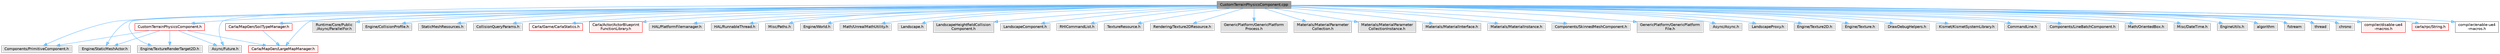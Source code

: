 digraph "CustomTerrainPhysicsComponent.cpp"
{
 // INTERACTIVE_SVG=YES
 // LATEX_PDF_SIZE
  bgcolor="transparent";
  edge [fontname=Helvetica,fontsize=10,labelfontname=Helvetica,labelfontsize=10];
  node [fontname=Helvetica,fontsize=10,shape=box,height=0.2,width=0.4];
  Node1 [id="Node000001",label="CustomTerrainPhysicsComponent.cpp",height=0.2,width=0.4,color="gray40", fillcolor="grey60", style="filled", fontcolor="black",tooltip=" "];
  Node1 -> Node2 [id="edge1_Node000001_Node000002",color="steelblue1",style="solid",tooltip=" "];
  Node2 [id="Node000002",label="CustomTerrainPhysicsComponent.h",height=0.2,width=0.4,color="red", fillcolor="#FFF0F0", style="filled",URL="$d1/d4f/CustomTerrainPhysicsComponent_8h.html",tooltip=" "];
  Node2 -> Node4 [id="edge2_Node000002_Node000004",color="steelblue1",style="solid",tooltip=" "];
  Node4 [id="Node000004",label="Components/PrimitiveComponent.h",height=0.2,width=0.4,color="grey60", fillcolor="#E0E0E0", style="filled",tooltip=" "];
  Node2 -> Node5 [id="edge3_Node000002_Node000005",color="steelblue1",style="solid",tooltip=" "];
  Node5 [id="Node000005",label="Engine/StaticMeshActor.h",height=0.2,width=0.4,color="grey60", fillcolor="#E0E0E0", style="filled",tooltip=" "];
  Node2 -> Node49 [id="edge4_Node000002_Node000049",color="steelblue1",style="solid",tooltip=" "];
  Node49 [id="Node000049",label="Engine/TextureRenderTarget2D.h",height=0.2,width=0.4,color="grey60", fillcolor="#E0E0E0", style="filled",tooltip=" "];
  Node2 -> Node50 [id="edge5_Node000002_Node000050",color="steelblue1",style="solid",tooltip=" "];
  Node50 [id="Node000050",label="Carla/MapGen/LargeMapManager.h",height=0.2,width=0.4,color="red", fillcolor="#FFF0F0", style="filled",URL="$d3/d30/LargeMapManager_8h.html",tooltip=" "];
  Node2 -> Node204 [id="edge6_Node000002_Node000204",color="steelblue1",style="solid",tooltip=" "];
  Node204 [id="Node000204",label="Async/Future.h",height=0.2,width=0.4,color="grey60", fillcolor="#E0E0E0", style="filled",tooltip=" "];
  Node1 -> Node206 [id="edge7_Node000001_Node000206",color="steelblue1",style="solid",tooltip=" "];
  Node206 [id="Node000206",label="Runtime/Core/Public\l/Async/ParallelFor.h",height=0.2,width=0.4,color="grey60", fillcolor="#E0E0E0", style="filled",tooltip=" "];
  Node1 -> Node207 [id="edge8_Node000001_Node000207",color="steelblue1",style="solid",tooltip=" "];
  Node207 [id="Node000207",label="Engine/CollisionProfile.h",height=0.2,width=0.4,color="grey60", fillcolor="#E0E0E0", style="filled",tooltip=" "];
  Node1 -> Node5 [id="edge9_Node000001_Node000005",color="steelblue1",style="solid",tooltip=" "];
  Node1 -> Node208 [id="edge10_Node000001_Node000208",color="steelblue1",style="solid",tooltip=" "];
  Node208 [id="Node000208",label="StaticMeshResources.h",height=0.2,width=0.4,color="grey60", fillcolor="#E0E0E0", style="filled",tooltip=" "];
  Node1 -> Node209 [id="edge11_Node000001_Node000209",color="steelblue1",style="solid",tooltip=" "];
  Node209 [id="Node000209",label="CollisionQueryParams.h",height=0.2,width=0.4,color="grey60", fillcolor="#E0E0E0", style="filled",tooltip=" "];
  Node1 -> Node50 [id="edge12_Node000001_Node000050",color="steelblue1",style="solid",tooltip=" "];
  Node1 -> Node210 [id="edge13_Node000001_Node000210",color="steelblue1",style="solid",tooltip=" "];
  Node210 [id="Node000210",label="Carla/Game/CarlaStatics.h",height=0.2,width=0.4,color="red", fillcolor="#FFF0F0", style="filled",URL="$d9/dc8/CarlaStatics_8h.html",tooltip=" "];
  Node1 -> Node401 [id="edge14_Node000001_Node000401",color="steelblue1",style="solid",tooltip=" "];
  Node401 [id="Node000401",label="Carla/MapGen/SoilTypeManager.h",height=0.2,width=0.4,color="red", fillcolor="#FFF0F0", style="filled",URL="$d1/dae/SoilTypeManager_8h.html",tooltip=" "];
  Node401 -> Node50 [id="edge15_Node000401_Node000050",color="steelblue1",style="solid",tooltip=" "];
  Node1 -> Node403 [id="edge16_Node000001_Node000403",color="steelblue1",style="solid",tooltip=" "];
  Node403 [id="Node000403",label="Carla/Actor/ActorBlueprint\lFunctionLibrary.h",height=0.2,width=0.4,color="red", fillcolor="#FFF0F0", style="filled",URL="$d7/dda/ActorBlueprintFunctionLibrary_8h.html",tooltip=" "];
  Node1 -> Node425 [id="edge17_Node000001_Node000425",color="steelblue1",style="solid",tooltip=" "];
  Node425 [id="Node000425",label="HAL/PlatformFilemanager.h",height=0.2,width=0.4,color="grey60", fillcolor="#E0E0E0", style="filled",tooltip=" "];
  Node1 -> Node426 [id="edge18_Node000001_Node000426",color="steelblue1",style="solid",tooltip=" "];
  Node426 [id="Node000426",label="HAL/RunnableThread.h",height=0.2,width=0.4,color="grey60", fillcolor="#E0E0E0", style="filled",tooltip=" "];
  Node1 -> Node427 [id="edge19_Node000001_Node000427",color="steelblue1",style="solid",tooltip=" "];
  Node427 [id="Node000427",label="Misc/Paths.h",height=0.2,width=0.4,color="grey60", fillcolor="#E0E0E0", style="filled",tooltip=" "];
  Node1 -> Node361 [id="edge20_Node000001_Node000361",color="steelblue1",style="solid",tooltip=" "];
  Node361 [id="Node000361",label="Engine/World.h",height=0.2,width=0.4,color="grey60", fillcolor="#E0E0E0", style="filled",tooltip=" "];
  Node1 -> Node428 [id="edge21_Node000001_Node000428",color="steelblue1",style="solid",tooltip=" "];
  Node428 [id="Node000428",label="Math/UnrealMathUtility.h",height=0.2,width=0.4,color="grey60", fillcolor="#E0E0E0", style="filled",tooltip=" "];
  Node1 -> Node429 [id="edge22_Node000001_Node000429",color="steelblue1",style="solid",tooltip=" "];
  Node429 [id="Node000429",label="Landscape.h",height=0.2,width=0.4,color="grey60", fillcolor="#E0E0E0", style="filled",tooltip=" "];
  Node1 -> Node430 [id="edge23_Node000001_Node000430",color="steelblue1",style="solid",tooltip=" "];
  Node430 [id="Node000430",label="LandscapeHeightfieldCollision\lComponent.h",height=0.2,width=0.4,color="grey60", fillcolor="#E0E0E0", style="filled",tooltip=" "];
  Node1 -> Node431 [id="edge24_Node000001_Node000431",color="steelblue1",style="solid",tooltip=" "];
  Node431 [id="Node000431",label="LandscapeComponent.h",height=0.2,width=0.4,color="grey60", fillcolor="#E0E0E0", style="filled",tooltip=" "];
  Node1 -> Node432 [id="edge25_Node000001_Node000432",color="steelblue1",style="solid",tooltip=" "];
  Node432 [id="Node000432",label="RHICommandList.h",height=0.2,width=0.4,color="grey60", fillcolor="#E0E0E0", style="filled",tooltip=" "];
  Node1 -> Node433 [id="edge26_Node000001_Node000433",color="steelblue1",style="solid",tooltip=" "];
  Node433 [id="Node000433",label="TextureResource.h",height=0.2,width=0.4,color="grey60", fillcolor="#E0E0E0", style="filled",tooltip=" "];
  Node1 -> Node434 [id="edge27_Node000001_Node000434",color="steelblue1",style="solid",tooltip=" "];
  Node434 [id="Node000434",label="Rendering/Texture2DResource.h",height=0.2,width=0.4,color="grey60", fillcolor="#E0E0E0", style="filled",tooltip=" "];
  Node1 -> Node435 [id="edge28_Node000001_Node000435",color="steelblue1",style="solid",tooltip=" "];
  Node435 [id="Node000435",label="GenericPlatform/GenericPlatform\lProcess.h",height=0.2,width=0.4,color="grey60", fillcolor="#E0E0E0", style="filled",tooltip=" "];
  Node1 -> Node436 [id="edge29_Node000001_Node000436",color="steelblue1",style="solid",tooltip=" "];
  Node436 [id="Node000436",label="Materials/MaterialParameter\lCollection.h",height=0.2,width=0.4,color="grey60", fillcolor="#E0E0E0", style="filled",tooltip=" "];
  Node1 -> Node341 [id="edge30_Node000001_Node000341",color="steelblue1",style="solid",tooltip=" "];
  Node341 [id="Node000341",label="Materials/MaterialParameter\lCollectionInstance.h",height=0.2,width=0.4,color="grey60", fillcolor="#E0E0E0", style="filled",tooltip=" "];
  Node1 -> Node437 [id="edge31_Node000001_Node000437",color="steelblue1",style="solid",tooltip=" "];
  Node437 [id="Node000437",label="Materials/MaterialInterface.h",height=0.2,width=0.4,color="grey60", fillcolor="#E0E0E0", style="filled",tooltip=" "];
  Node1 -> Node438 [id="edge32_Node000001_Node000438",color="steelblue1",style="solid",tooltip=" "];
  Node438 [id="Node000438",label="Materials/MaterialInstance.h",height=0.2,width=0.4,color="grey60", fillcolor="#E0E0E0", style="filled",tooltip=" "];
  Node1 -> Node439 [id="edge33_Node000001_Node000439",color="steelblue1",style="solid",tooltip=" "];
  Node439 [id="Node000439",label="Components/SkinnedMeshComponent.h",height=0.2,width=0.4,color="grey60", fillcolor="#E0E0E0", style="filled",tooltip=" "];
  Node1 -> Node440 [id="edge34_Node000001_Node000440",color="steelblue1",style="solid",tooltip=" "];
  Node440 [id="Node000440",label="GenericPlatform/GenericPlatform\lFile.h",height=0.2,width=0.4,color="grey60", fillcolor="#E0E0E0", style="filled",tooltip=" "];
  Node1 -> Node376 [id="edge35_Node000001_Node000376",color="steelblue1",style="solid",tooltip=" "];
  Node376 [id="Node000376",label="Async/Async.h",height=0.2,width=0.4,color="grey60", fillcolor="#E0E0E0", style="filled",tooltip=" "];
  Node1 -> Node204 [id="edge36_Node000001_Node000204",color="steelblue1",style="solid",tooltip=" "];
  Node1 -> Node441 [id="edge37_Node000001_Node000441",color="steelblue1",style="solid",tooltip=" "];
  Node441 [id="Node000441",label="LandscapeProxy.h",height=0.2,width=0.4,color="grey60", fillcolor="#E0E0E0", style="filled",tooltip=" "];
  Node1 -> Node442 [id="edge38_Node000001_Node000442",color="steelblue1",style="solid",tooltip=" "];
  Node442 [id="Node000442",label="Engine/Texture2D.h",height=0.2,width=0.4,color="grey60", fillcolor="#E0E0E0", style="filled",tooltip=" "];
  Node1 -> Node443 [id="edge39_Node000001_Node000443",color="steelblue1",style="solid",tooltip=" "];
  Node443 [id="Node000443",label="Engine/Texture.h",height=0.2,width=0.4,color="grey60", fillcolor="#E0E0E0", style="filled",tooltip=" "];
  Node1 -> Node49 [id="edge40_Node000001_Node000049",color="steelblue1",style="solid",tooltip=" "];
  Node1 -> Node4 [id="edge41_Node000001_Node000004",color="steelblue1",style="solid",tooltip=" "];
  Node1 -> Node444 [id="edge42_Node000001_Node000444",color="steelblue1",style="solid",tooltip=" "];
  Node444 [id="Node000444",label="DrawDebugHelpers.h",height=0.2,width=0.4,color="grey60", fillcolor="#E0E0E0", style="filled",tooltip=" "];
  Node1 -> Node445 [id="edge43_Node000001_Node000445",color="steelblue1",style="solid",tooltip=" "];
  Node445 [id="Node000445",label="Kismet/KismetSystemLibrary.h",height=0.2,width=0.4,color="grey60", fillcolor="#E0E0E0", style="filled",tooltip=" "];
  Node1 -> Node446 [id="edge44_Node000001_Node000446",color="steelblue1",style="solid",tooltip=" "];
  Node446 [id="Node000446",label="CommandLine.h",height=0.2,width=0.4,color="grey60", fillcolor="#E0E0E0", style="filled",tooltip=" "];
  Node1 -> Node447 [id="edge45_Node000001_Node000447",color="steelblue1",style="solid",tooltip=" "];
  Node447 [id="Node000447",label="Components/LineBatchComponent.h",height=0.2,width=0.4,color="grey60", fillcolor="#E0E0E0", style="filled",tooltip=" "];
  Node1 -> Node448 [id="edge46_Node000001_Node000448",color="steelblue1",style="solid",tooltip=" "];
  Node448 [id="Node000448",label="Math/OrientedBox.h",height=0.2,width=0.4,color="grey60", fillcolor="#E0E0E0", style="filled",tooltip=" "];
  Node1 -> Node449 [id="edge47_Node000001_Node000449",color="steelblue1",style="solid",tooltip=" "];
  Node449 [id="Node000449",label="Misc/DateTime.h",height=0.2,width=0.4,color="grey60", fillcolor="#E0E0E0", style="filled",tooltip=" "];
  Node1 -> Node450 [id="edge48_Node000001_Node000450",color="steelblue1",style="solid",tooltip=" "];
  Node450 [id="Node000450",label="EngineUtils.h",height=0.2,width=0.4,color="grey60", fillcolor="#E0E0E0", style="filled",tooltip=" "];
  Node1 -> Node322 [id="edge49_Node000001_Node000322",color="steelblue1",style="solid",tooltip=" "];
  Node322 [id="Node000322",label="algorithm",height=0.2,width=0.4,color="grey60", fillcolor="#E0E0E0", style="filled",tooltip=" "];
  Node1 -> Node224 [id="edge50_Node000001_Node000224",color="steelblue1",style="solid",tooltip=" "];
  Node224 [id="Node000224",label="fstream",height=0.2,width=0.4,color="grey60", fillcolor="#E0E0E0", style="filled",tooltip=" "];
  Node1 -> Node260 [id="edge51_Node000001_Node000260",color="steelblue1",style="solid",tooltip=" "];
  Node260 [id="Node000260",label="thread",height=0.2,width=0.4,color="grey60", fillcolor="#E0E0E0", style="filled",tooltip=" "];
  Node1 -> Node169 [id="edge52_Node000001_Node000169",color="steelblue1",style="solid",tooltip=" "];
  Node169 [id="Node000169",label="chrono",height=0.2,width=0.4,color="grey60", fillcolor="#E0E0E0", style="filled",tooltip=" "];
  Node1 -> Node55 [id="edge53_Node000001_Node000055",color="steelblue1",style="solid",tooltip=" "];
  Node55 [id="Node000055",label="compiler/disable-ue4\l-macros.h",height=0.2,width=0.4,color="red", fillcolor="#FFF0F0", style="filled",URL="$d2/d02/disable-ue4-macros_8h.html",tooltip=" "];
  Node1 -> Node97 [id="edge54_Node000001_Node000097",color="steelblue1",style="solid",tooltip=" "];
  Node97 [id="Node000097",label="carla/rpc/String.h",height=0.2,width=0.4,color="red", fillcolor="#FFF0F0", style="filled",URL="$d3/d80/rpc_2String_8h.html",tooltip=" "];
  Node1 -> Node61 [id="edge55_Node000001_Node000061",color="steelblue1",style="solid",tooltip=" "];
  Node61 [id="Node000061",label="compiler/enable-ue4\l-macros.h",height=0.2,width=0.4,color="grey40", fillcolor="white", style="filled",URL="$d9/da2/enable-ue4-macros_8h.html",tooltip=" "];
}
